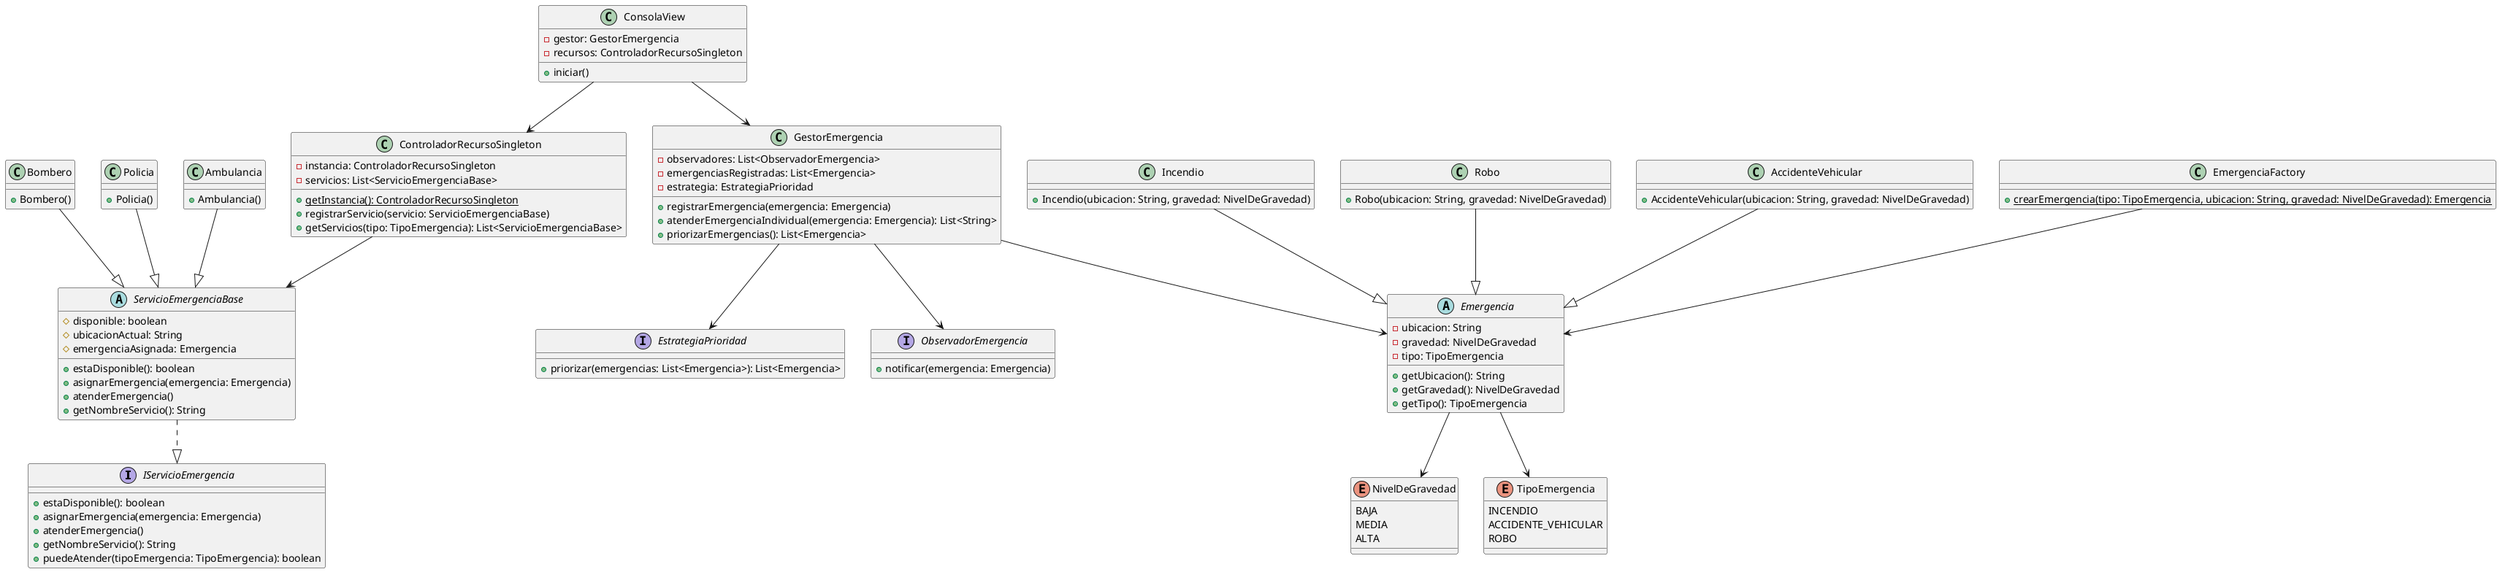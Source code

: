 @startuml
' Interfaces
interface IServicioEmergencia {
  +estaDisponible(): boolean
  +asignarEmergencia(emergencia: Emergencia)
  +atenderEmergencia()
  +getNombreServicio(): String
  +puedeAtender(tipoEmergencia: TipoEmergencia): boolean
}

interface EstrategiaPrioridad {
  +priorizar(emergencias: List<Emergencia>): List<Emergencia>
}

interface ObservadorEmergencia {
  +notificar(emergencia: Emergencia)
}

' Abstract Classes
abstract class ServicioEmergenciaBase {
  #disponible: boolean
  #ubicacionActual: String
  #emergenciaAsignada: Emergencia
  +estaDisponible(): boolean
  +asignarEmergencia(emergencia: Emergencia)
  +atenderEmergencia()
  +getNombreServicio(): String
}

abstract class Emergencia {
  -ubicacion: String
  -gravedad: NivelDeGravedad
  -tipo: TipoEmergencia
  +getUbicacion(): String
  +getGravedad(): NivelDeGravedad
  +getTipo(): TipoEmergencia
}

' Enums
enum NivelDeGravedad {
  BAJA
  MEDIA
  ALTA
}

enum TipoEmergencia {
  INCENDIO
  ACCIDENTE_VEHICULAR
  ROBO
}

' Concrete Classes
class Incendio {
  +Incendio(ubicacion: String, gravedad: NivelDeGravedad)
}

class Robo {
  +Robo(ubicacion: String, gravedad: NivelDeGravedad)
}

class AccidenteVehicular {
  +AccidenteVehicular(ubicacion: String, gravedad: NivelDeGravedad)
}

class Bombero {
  +Bombero()
}

class Policia {
  +Policia()
}

class Ambulancia {
  +Ambulancia()
}

class GestorEmergencia {
  -observadores: List<ObservadorEmergencia>
  -emergenciasRegistradas: List<Emergencia>
  -estrategia: EstrategiaPrioridad
  +registrarEmergencia(emergencia: Emergencia)
  +atenderEmergenciaIndividual(emergencia: Emergencia): List<String>
  +priorizarEmergencias(): List<Emergencia>
}

class ControladorRecursoSingleton {
  -instancia: ControladorRecursoSingleton
  -servicios: List<ServicioEmergenciaBase>
  +{static}getInstancia(): ControladorRecursoSingleton
  +registrarServicio(servicio: ServicioEmergenciaBase)
  +getServicios(tipo: TipoEmergencia): List<ServicioEmergenciaBase>
}

class EmergenciaFactory {
  +{static}crearEmergencia(tipo: TipoEmergencia, ubicacion: String, gravedad: NivelDeGravedad): Emergencia
}

class ConsolaView {
  -gestor: GestorEmergencia
  -recursos: ControladorRecursoSingleton
  +iniciar()
}

' Relationships
ServicioEmergenciaBase ..|> IServicioEmergencia
Bombero --|> ServicioEmergenciaBase
Policia --|> ServicioEmergenciaBase
Ambulancia --|> ServicioEmergenciaBase

Incendio --|> Emergencia
Robo --|> Emergencia
AccidenteVehicular --|> Emergencia

Emergencia --> NivelDeGravedad
Emergencia --> TipoEmergencia

GestorEmergencia --> EstrategiaPrioridad
GestorEmergencia --> Emergencia
GestorEmergencia --> ObservadorEmergencia
ControladorRecursoSingleton --> ServicioEmergenciaBase
EmergenciaFactory --> Emergencia
ConsolaView --> GestorEmergencia
ConsolaView --> ControladorRecursoSingleton

@enduml